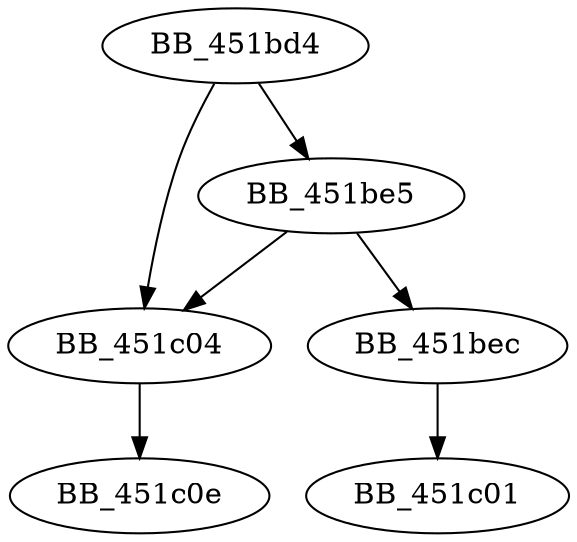 DiGraph sub_451BD4{
BB_451bd4->BB_451be5
BB_451bd4->BB_451c04
BB_451be5->BB_451bec
BB_451be5->BB_451c04
BB_451bec->BB_451c01
BB_451c04->BB_451c0e
}
